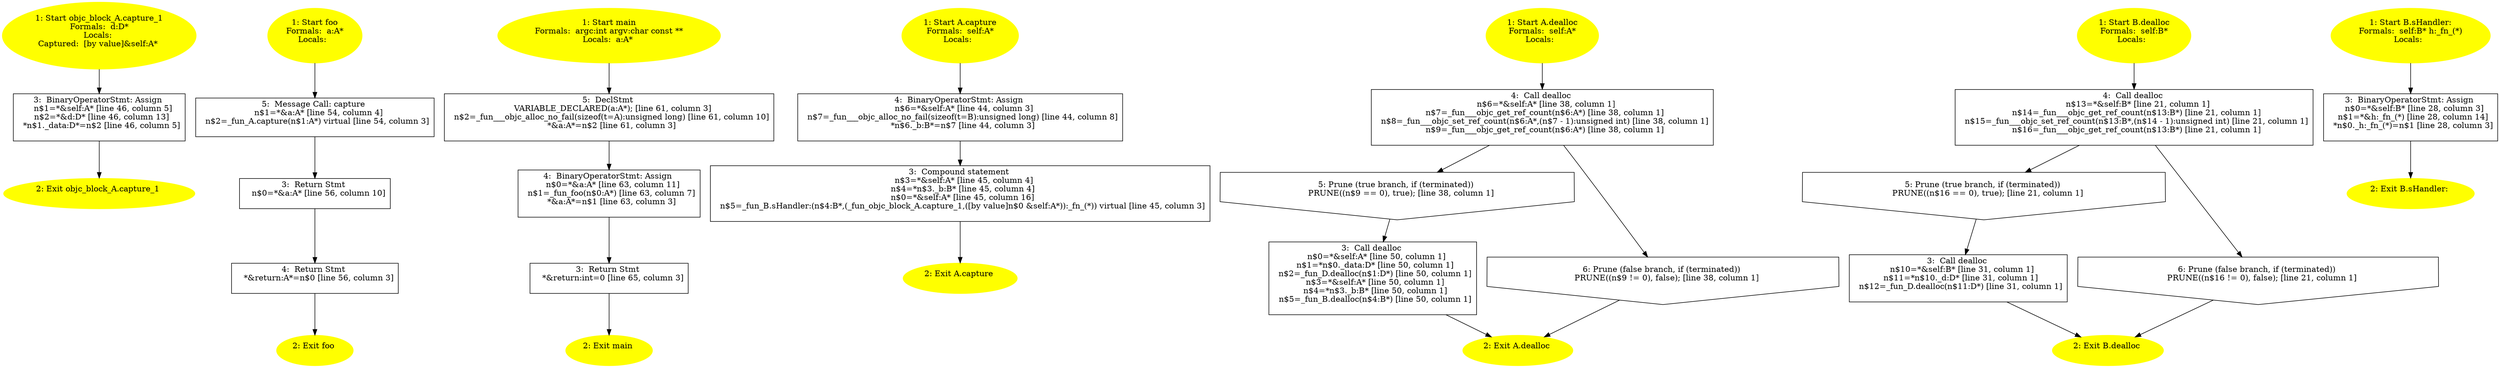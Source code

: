 /* @generated */
digraph cfg {
"objc_block_A.capture_1(class A,cl.e88ebb9e15006f2e_1" [label="1: Start objc_block_A.capture_1\nFormals:  d:D*\nLocals: \nCaptured:  [by value]&self:A* \n  " color=yellow style=filled]
	

	 "objc_block_A.capture_1(class A,cl.e88ebb9e15006f2e_1" -> "objc_block_A.capture_1(class A,cl.e88ebb9e15006f2e_3" ;
"objc_block_A.capture_1(class A,cl.e88ebb9e15006f2e_2" [label="2: Exit objc_block_A.capture_1 \n  " color=yellow style=filled]
	

"objc_block_A.capture_1(class A,cl.e88ebb9e15006f2e_3" [label="3:  BinaryOperatorStmt: Assign \n   n$1=*&self:A* [line 46, column 5]\n  n$2=*&d:D* [line 46, column 13]\n  *n$1._data:D*=n$2 [line 46, column 5]\n " shape="box"]
	

	 "objc_block_A.capture_1(class A,cl.e88ebb9e15006f2e_3" -> "objc_block_A.capture_1(class A,cl.e88ebb9e15006f2e_2" ;
"foo.acbd18db4cc2f85c_1" [label="1: Start foo\nFormals:  a:A*\nLocals:  \n  " color=yellow style=filled]
	

	 "foo.acbd18db4cc2f85c_1" -> "foo.acbd18db4cc2f85c_5" ;
"foo.acbd18db4cc2f85c_2" [label="2: Exit foo \n  " color=yellow style=filled]
	

"foo.acbd18db4cc2f85c_3" [label="3:  Return Stmt \n   n$0=*&a:A* [line 56, column 10]\n " shape="box"]
	

	 "foo.acbd18db4cc2f85c_3" -> "foo.acbd18db4cc2f85c_4" ;
"foo.acbd18db4cc2f85c_4" [label="4:  Return Stmt \n   *&return:A*=n$0 [line 56, column 3]\n " shape="box"]
	

	 "foo.acbd18db4cc2f85c_4" -> "foo.acbd18db4cc2f85c_2" ;
"foo.acbd18db4cc2f85c_5" [label="5:  Message Call: capture \n   n$1=*&a:A* [line 54, column 4]\n  n$2=_fun_A.capture(n$1:A*) virtual [line 54, column 3]\n " shape="box"]
	

	 "foo.acbd18db4cc2f85c_5" -> "foo.acbd18db4cc2f85c_3" ;
"main.fad58de7366495db_1" [label="1: Start main\nFormals:  argc:int argv:char const **\nLocals:  a:A* \n  " color=yellow style=filled]
	

	 "main.fad58de7366495db_1" -> "main.fad58de7366495db_5" ;
"main.fad58de7366495db_2" [label="2: Exit main \n  " color=yellow style=filled]
	

"main.fad58de7366495db_3" [label="3:  Return Stmt \n   *&return:int=0 [line 65, column 3]\n " shape="box"]
	

	 "main.fad58de7366495db_3" -> "main.fad58de7366495db_2" ;
"main.fad58de7366495db_4" [label="4:  BinaryOperatorStmt: Assign \n   n$0=*&a:A* [line 63, column 11]\n  n$1=_fun_foo(n$0:A*) [line 63, column 7]\n  *&a:A*=n$1 [line 63, column 3]\n " shape="box"]
	

	 "main.fad58de7366495db_4" -> "main.fad58de7366495db_3" ;
"main.fad58de7366495db_5" [label="5:  DeclStmt \n   VARIABLE_DECLARED(a:A*); [line 61, column 3]\n  n$2=_fun___objc_alloc_no_fail(sizeof(t=A):unsigned long) [line 61, column 10]\n  *&a:A*=n$2 [line 61, column 3]\n " shape="box"]
	

	 "main.fad58de7366495db_5" -> "main.fad58de7366495db_4" ;
"capture#A#[instance].ca0ec9307f9d5110_1" [label="1: Start A.capture\nFormals:  self:A*\nLocals:  \n  " color=yellow style=filled]
	

	 "capture#A#[instance].ca0ec9307f9d5110_1" -> "capture#A#[instance].ca0ec9307f9d5110_4" ;
"capture#A#[instance].ca0ec9307f9d5110_2" [label="2: Exit A.capture \n  " color=yellow style=filled]
	

"capture#A#[instance].ca0ec9307f9d5110_3" [label="3:  Compound statement \n   n$3=*&self:A* [line 45, column 4]\n  n$4=*n$3._b:B* [line 45, column 4]\n  n$0=*&self:A* [line 45, column 16]\n  n$5=_fun_B.sHandler:(n$4:B*,(_fun_objc_block_A.capture_1,([by value]n$0 &self:A*)):_fn_(*)) virtual [line 45, column 3]\n " shape="box"]
	

	 "capture#A#[instance].ca0ec9307f9d5110_3" -> "capture#A#[instance].ca0ec9307f9d5110_2" ;
"capture#A#[instance].ca0ec9307f9d5110_4" [label="4:  BinaryOperatorStmt: Assign \n   n$6=*&self:A* [line 44, column 3]\n  n$7=_fun___objc_alloc_no_fail(sizeof(t=B):unsigned long) [line 44, column 8]\n  *n$6._b:B*=n$7 [line 44, column 3]\n " shape="box"]
	

	 "capture#A#[instance].ca0ec9307f9d5110_4" -> "capture#A#[instance].ca0ec9307f9d5110_3" ;
"dealloc#A#[instance].cb1004dc8428c0dc_1" [label="1: Start A.dealloc\nFormals:  self:A*\nLocals:  \n  " color=yellow style=filled]
	

	 "dealloc#A#[instance].cb1004dc8428c0dc_1" -> "dealloc#A#[instance].cb1004dc8428c0dc_4" ;
"dealloc#A#[instance].cb1004dc8428c0dc_2" [label="2: Exit A.dealloc \n  " color=yellow style=filled]
	

"dealloc#A#[instance].cb1004dc8428c0dc_3" [label="3:  Call dealloc \n   n$0=*&self:A* [line 50, column 1]\n  n$1=*n$0._data:D* [line 50, column 1]\n  n$2=_fun_D.dealloc(n$1:D*) [line 50, column 1]\n  n$3=*&self:A* [line 50, column 1]\n  n$4=*n$3._b:B* [line 50, column 1]\n  n$5=_fun_B.dealloc(n$4:B*) [line 50, column 1]\n " shape="box"]
	

	 "dealloc#A#[instance].cb1004dc8428c0dc_3" -> "dealloc#A#[instance].cb1004dc8428c0dc_2" ;
"dealloc#A#[instance].cb1004dc8428c0dc_4" [label="4:  Call dealloc \n   n$6=*&self:A* [line 38, column 1]\n  n$7=_fun___objc_get_ref_count(n$6:A*) [line 38, column 1]\n  n$8=_fun___objc_set_ref_count(n$6:A*,(n$7 - 1):unsigned int) [line 38, column 1]\n  n$9=_fun___objc_get_ref_count(n$6:A*) [line 38, column 1]\n " shape="box"]
	

	 "dealloc#A#[instance].cb1004dc8428c0dc_4" -> "dealloc#A#[instance].cb1004dc8428c0dc_5" ;
	 "dealloc#A#[instance].cb1004dc8428c0dc_4" -> "dealloc#A#[instance].cb1004dc8428c0dc_6" ;
"dealloc#A#[instance].cb1004dc8428c0dc_5" [label="5: Prune (true branch, if (terminated)) \n   PRUNE((n$9 == 0), true); [line 38, column 1]\n " shape="invhouse"]
	

	 "dealloc#A#[instance].cb1004dc8428c0dc_5" -> "dealloc#A#[instance].cb1004dc8428c0dc_3" ;
"dealloc#A#[instance].cb1004dc8428c0dc_6" [label="6: Prune (false branch, if (terminated)) \n   PRUNE((n$9 != 0), false); [line 38, column 1]\n " shape="invhouse"]
	

	 "dealloc#A#[instance].cb1004dc8428c0dc_6" -> "dealloc#A#[instance].cb1004dc8428c0dc_2" ;
"dealloc#B#[instance].62d516b6d74de70c_1" [label="1: Start B.dealloc\nFormals:  self:B*\nLocals:  \n  " color=yellow style=filled]
	

	 "dealloc#B#[instance].62d516b6d74de70c_1" -> "dealloc#B#[instance].62d516b6d74de70c_4" ;
"dealloc#B#[instance].62d516b6d74de70c_2" [label="2: Exit B.dealloc \n  " color=yellow style=filled]
	

"dealloc#B#[instance].62d516b6d74de70c_3" [label="3:  Call dealloc \n   n$10=*&self:B* [line 31, column 1]\n  n$11=*n$10._d:D* [line 31, column 1]\n  n$12=_fun_D.dealloc(n$11:D*) [line 31, column 1]\n " shape="box"]
	

	 "dealloc#B#[instance].62d516b6d74de70c_3" -> "dealloc#B#[instance].62d516b6d74de70c_2" ;
"dealloc#B#[instance].62d516b6d74de70c_4" [label="4:  Call dealloc \n   n$13=*&self:B* [line 21, column 1]\n  n$14=_fun___objc_get_ref_count(n$13:B*) [line 21, column 1]\n  n$15=_fun___objc_set_ref_count(n$13:B*,(n$14 - 1):unsigned int) [line 21, column 1]\n  n$16=_fun___objc_get_ref_count(n$13:B*) [line 21, column 1]\n " shape="box"]
	

	 "dealloc#B#[instance].62d516b6d74de70c_4" -> "dealloc#B#[instance].62d516b6d74de70c_5" ;
	 "dealloc#B#[instance].62d516b6d74de70c_4" -> "dealloc#B#[instance].62d516b6d74de70c_6" ;
"dealloc#B#[instance].62d516b6d74de70c_5" [label="5: Prune (true branch, if (terminated)) \n   PRUNE((n$16 == 0), true); [line 21, column 1]\n " shape="invhouse"]
	

	 "dealloc#B#[instance].62d516b6d74de70c_5" -> "dealloc#B#[instance].62d516b6d74de70c_3" ;
"dealloc#B#[instance].62d516b6d74de70c_6" [label="6: Prune (false branch, if (terminated)) \n   PRUNE((n$16 != 0), false); [line 21, column 1]\n " shape="invhouse"]
	

	 "dealloc#B#[instance].62d516b6d74de70c_6" -> "dealloc#B#[instance].62d516b6d74de70c_2" ;
"sHandler:#B#[instance].2c9d8ca3b6059922_1" [label="1: Start B.sHandler:\nFormals:  self:B* h:_fn_(*)\nLocals:  \n  " color=yellow style=filled]
	

	 "sHandler:#B#[instance].2c9d8ca3b6059922_1" -> "sHandler:#B#[instance].2c9d8ca3b6059922_3" ;
"sHandler:#B#[instance].2c9d8ca3b6059922_2" [label="2: Exit B.sHandler: \n  " color=yellow style=filled]
	

"sHandler:#B#[instance].2c9d8ca3b6059922_3" [label="3:  BinaryOperatorStmt: Assign \n   n$0=*&self:B* [line 28, column 3]\n  n$1=*&h:_fn_(*) [line 28, column 14]\n  *n$0._h:_fn_(*)=n$1 [line 28, column 3]\n " shape="box"]
	

	 "sHandler:#B#[instance].2c9d8ca3b6059922_3" -> "sHandler:#B#[instance].2c9d8ca3b6059922_2" ;
}
